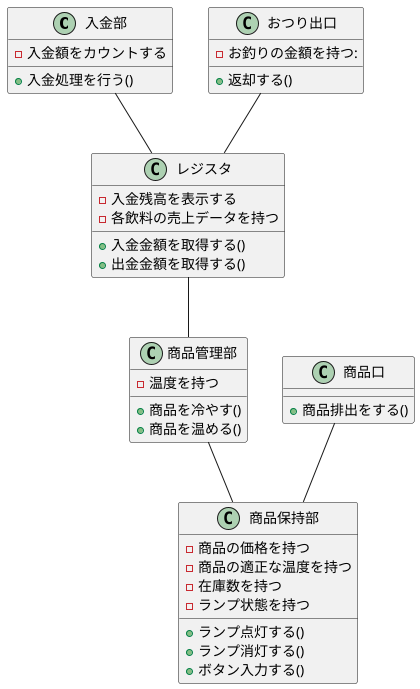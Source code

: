 @startuml


class 入金部 {
    - 入金額をカウントする
    + 入金処理を行う()
}

class レジスタ {
    - 入金残高を表示する
    - 各飲料の売上データを持つ
    + 入金金額を取得する()
    + 出金金額を取得する()
}

class おつり出口 {
    - お釣りの金額を持つ:
    + 返却する()
}

class 商品管理部 {
    - 温度を持つ
    + 商品を冷やす()
    + 商品を温める()
}

class 商品保持部 {
    - 商品の価格を持つ
    - 商品の適正な温度を持つ
    - 在庫数を持つ
    - ランプ状態を持つ
    + ランプ点灯する()
    + ランプ消灯する()
    + ボタン入力する()
}

class 商品口 {
    + 商品排出をする()
} 

商品管理部 -- 商品保持部
商品口 -- 商品保持部
おつり出口 -- レジスタ
入金部 -- レジスタ
レジスタ -- 商品管理部

@enduml

